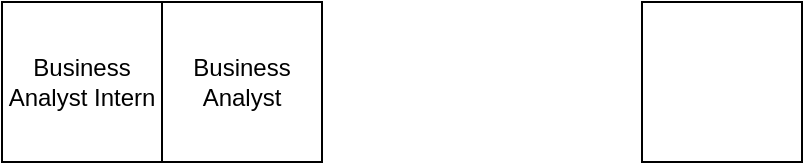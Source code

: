 <mxfile version="15.6.8" type="device"><diagram id="hcDQvaixd7DrAmHIfgg7" name="Page-1"><mxGraphModel dx="1270" dy="706" grid="1" gridSize="10" guides="1" tooltips="1" connect="1" arrows="1" fold="1" page="1" pageScale="1" pageWidth="850" pageHeight="1100" math="0" shadow="0"><root><mxCell id="0"/><mxCell id="1" parent="0"/><mxCell id="ktil6EcGMm2BYkPRAc8L-7" value="Business Analyst Intern" style="whiteSpace=wrap;html=1;aspect=fixed;" vertex="1" parent="1"><mxGeometry x="20" y="30" width="80" height="80" as="geometry"/></mxCell><mxCell id="ktil6EcGMm2BYkPRAc8L-9" value="Business Analyst" style="whiteSpace=wrap;html=1;aspect=fixed;labelBackgroundColor=#FFFFFF;" vertex="1" parent="1"><mxGeometry x="100" y="30" width="80" height="80" as="geometry"/></mxCell><mxCell id="ktil6EcGMm2BYkPRAc8L-10" value="" style="whiteSpace=wrap;html=1;aspect=fixed;labelBackgroundColor=#FFFFFF;" vertex="1" parent="1"><mxGeometry x="340" y="30" width="80" height="80" as="geometry"/></mxCell></root></mxGraphModel></diagram></mxfile>